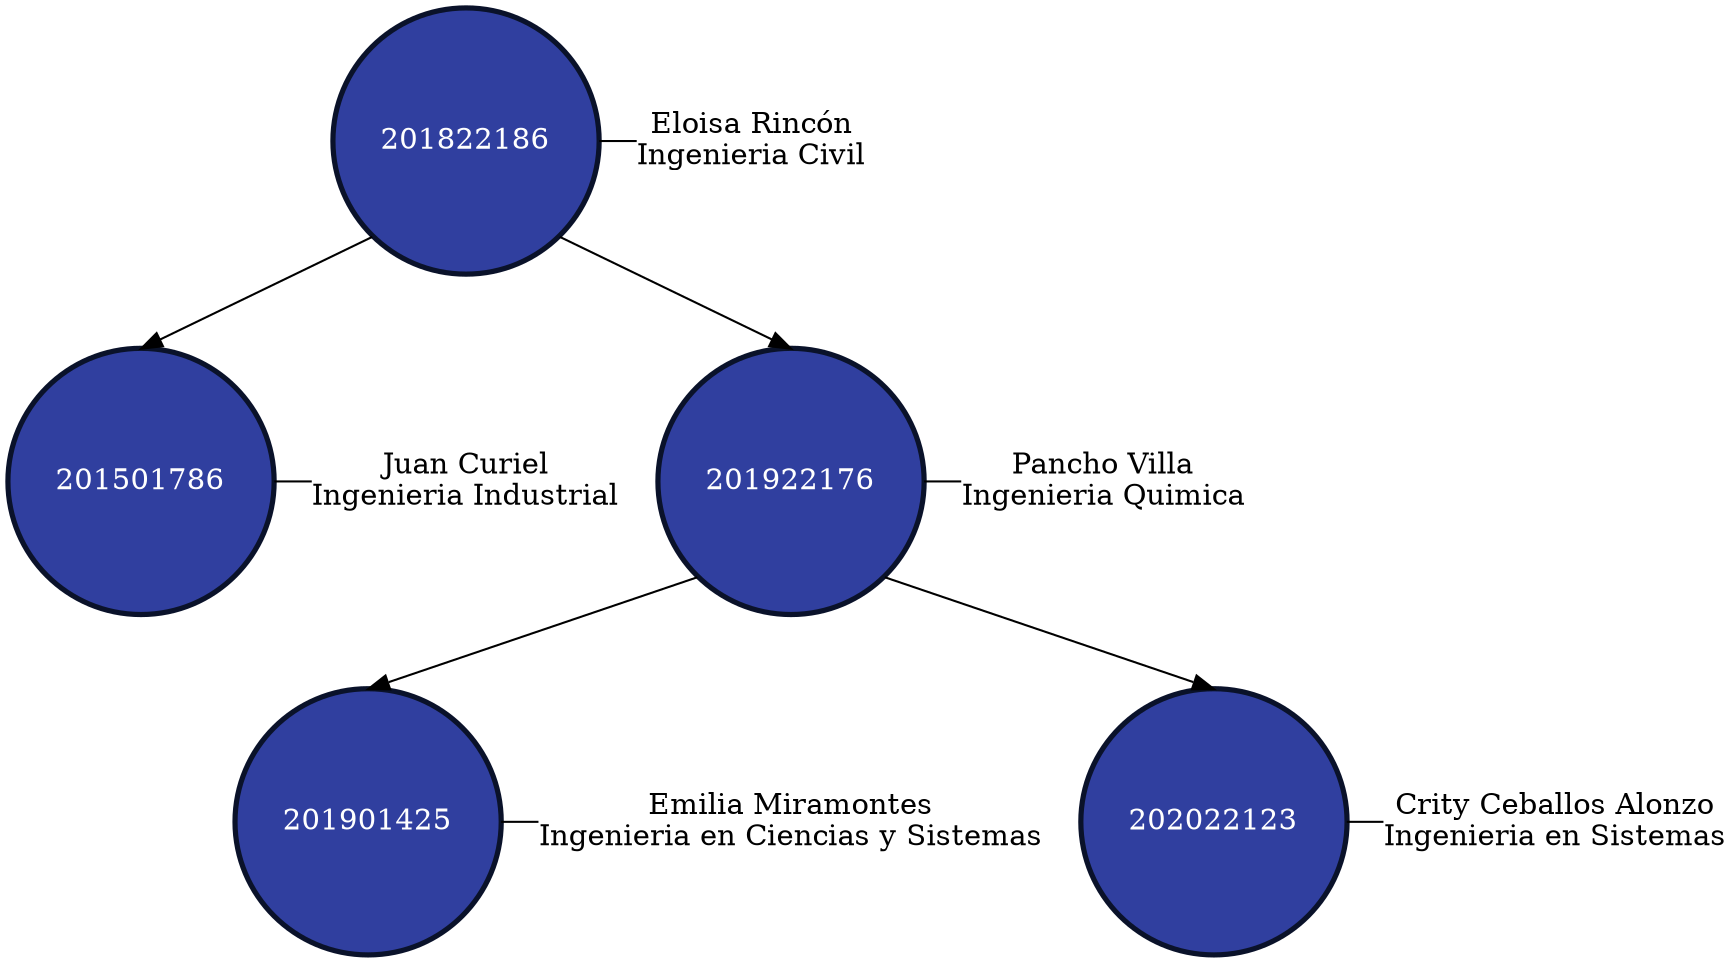   
        digraph G
        {
            node[shape=circle, style=filled, fillcolor="#303F9F", fontcolor=white, color="#0A122A"];
            splines=false;
        
		n201822186 [label = "201822186" penwidth=2.5];
		n201822186 -> n201501786[tailport=sw headport=n];
		n201822186 -> n201922176[tailport=se headport=n];
		n201501786 [label = "201501786" penwidth=2.5];
		n201922176 [label = "201922176" penwidth=2.5];
		n201922176 -> n201901425[tailport=sw headport=n];
		n201922176 -> n202022123[tailport=se headport=n];
		n201901425 [label = "201901425" penwidth=2.5];
		n202022123 [label = "202022123" penwidth=2.5];
		edge[dir=none];
		node[fillcolor=white, fontcolor=black];
		201501786 [shape=plain label= "Juan Curiel\nIngenieria Industrial"];
		{rank=same; n201501786; 201501786}
		n201501786 -> 201501786;
		201822186 [shape=plain label= "Eloisa Rincón\nIngenieria Civil"];
		{rank=same; n201822186; 201822186}
		n201822186 -> 201822186;
		201901425 [shape=plain label= "Emilia Miramontes\nIngenieria en Ciencias y Sistemas"];
		{rank=same; n201901425; 201901425}
		n201901425 -> 201901425;
		201922176 [shape=plain label= "Pancho Villa\nIngenieria Quimica"];
		{rank=same; n201922176; 201922176}
		n201922176 -> 201922176;
		202022123 [shape=plain label= "Crity Ceballos Alonzo\nIngenieria en Sistemas"];
		{rank=same; n202022123; 202022123}
		n202022123 -> 202022123;
	}
